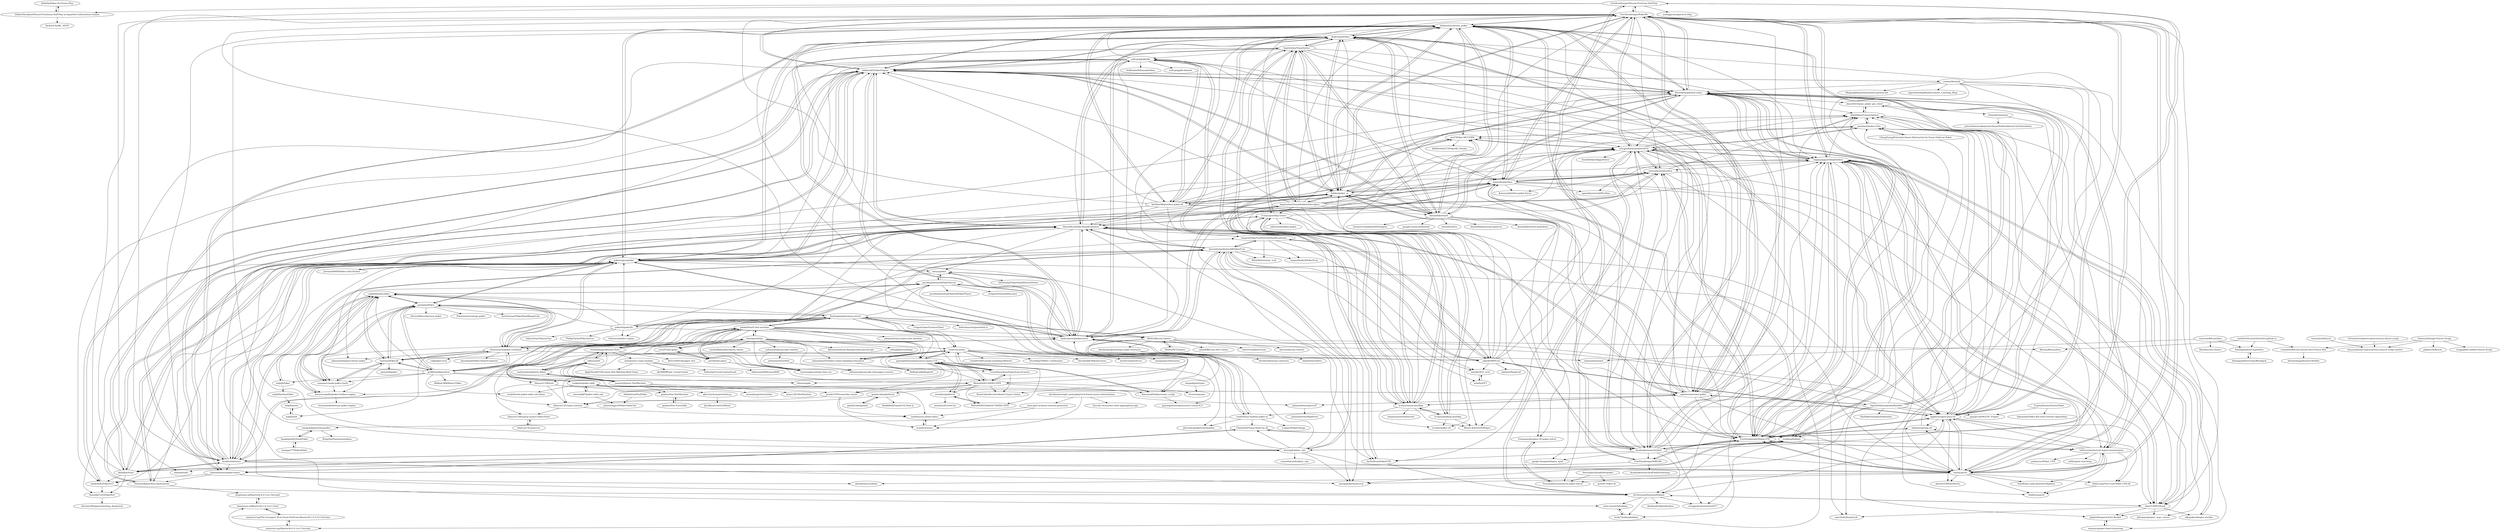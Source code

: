 digraph G {
"ShibiHe/Poker-Fictitious-Play" -> "DoktorDaveJoos/Neural-Ficititious-Self-Play-in-Imperfect-Information-Games"
"DoktorDaveJoos/Neural-Ficititious-Self-Play-in-Imperfect-Information-Games" -> "ShibiHe/Poker-Fictitious-Play"
"DoktorDaveJoos/Neural-Ficititious-Self-Play-in-Imperfect-Information-Games" -> "Richard-An/RL_NFSP"
"dickreuter/neuron_poker" -> "dickreuter/Poker"
"dickreuter/neuron_poker" -> "EricSteinberger/PokerRL"
"dickreuter/neuron_poker" -> "ishikota/PyPokerEngine"
"dickreuter/neuron_poker" -> "fedden/poker_ai"
"dickreuter/neuron_poker" -> "whatsdis/pluribus"
"dickreuter/neuron_poker" -> "happypepper/DeepHoldem"
"dickreuter/neuron_poker" -> "lifrordi/DeepStack-Leduc"
"dickreuter/neuron_poker" -> "datamllab/rlcard"
"dickreuter/neuron_poker" -> "apehex/awesome-poker"
"dickreuter/neuron_poker" -> "keithlee96/pluribus-poker-AI"
"dickreuter/neuron_poker" -> "pokerregion/poker"
"dickreuter/neuron_poker" -> "ozzi7/Poker-MCCFRM"
"dickreuter/neuron_poker" -> "wenkesj/holdem"
"dickreuter/neuron_poker" -> "EricSteinberger/Deep-CFR"
"dickreuter/neuron_poker" -> "facebookresearch/rebel"
"n1md7/slot-game" -> "asiryk/slot-game"
"worldveil/deuces" -> "andrewprock/pokerstove"
"worldveil/deuces" -> "pokerregion/poker"
"worldveil/deuces" -> "ishikota/PyPokerEngine"
"worldveil/deuces" -> "kennethshackleton/SKPokerEval"
"worldveil/deuces" -> "ihendley/treys"
"worldveil/deuces" -> "HenryRLee/PokerHandEvaluator"
"worldveil/deuces" -> "aliang/pokerhand-eval"
"worldveil/deuces" -> "dickreuter/Poker"
"worldveil/deuces" -> "EricSteinberger/PokerRL"
"worldveil/deuces" -> "chasembowers/poker-learn"
"worldveil/deuces" -> "fedden/poker_ai"
"worldveil/deuces" -> "dickreuter/neuron_poker"
"worldveil/deuces" -> "ktseng/holdem_calc"
"worldveil/deuces" -> "tansey/pycfr"
"worldveil/deuces" -> "lifrordi/DeepStack-Leduc"
"s6ruby/programming-crypto-contracts" -> "s6ruby/ethereum-contracts"
"s6ruby/programming-crypto-contracts" -> "rkalis/ethroulette"
"cookpete/poker-odds" -> "siavashg87/poker-odds-calc"
"cookpete/poker-odds" -> "rundef/node-poker-odds-calculator"
"cookpete/poker-odds" -> "apehex/awesome-poker"
"cookpete/poker-odds" -> "julianandrews/pyeval7"
"siavashg87/poker-odds-calc" -> "cookpete/poker-odds"
"siavashg87/poker-odds-calc" -> "johnsoong216/PokerOddsCalc"
"doas3140/PyStack" -> "happypepper/DeepHoldem"
"doas3140/PyStack" -> "AI-Decision/DecisionHoldem"
"doas3140/PyStack" -> "aikupoker/deeper-stacker"
"doas3140/PyStack" -> "Jingho/Deepstack-for-Bucket"
"doas3140/PyStack" -> "cgnicholls/deepstack"
"doas3140/PyStack" -> "ericgjackson/slumbot2019"
"doas3140/PyStack" -> "jblespiau/project_acpc_server"
"EricSteinberger/PokerRL" -> "EricSteinberger/Deep-CFR"
"EricSteinberger/PokerRL" -> "EricSteinberger/Neural-Fictitous-Self-Play"
"EricSteinberger/PokerRL" -> "dickreuter/neuron_poker"
"EricSteinberger/PokerRL" -> "happypepper/DeepHoldem"
"EricSteinberger/PokerRL" -> "tansey/pycfr"
"EricSteinberger/PokerRL" -> "ericgjackson/slumbot2019"
"EricSteinberger/PokerRL" -> "rggibson/open-pure-cfr"
"EricSteinberger/PokerRL" -> "int8/counterfactual-regret-minimization"
"EricSteinberger/PokerRL" -> "whatsdis/pluribus"
"EricSteinberger/PokerRL" -> "zanussbaum/pluribus"
"EricSteinberger/PokerRL" -> "lifrordi/DeepStack-Leduc"
"EricSteinberger/PokerRL" -> "ishikota/PyPokerEngine"
"EricSteinberger/PokerRL" -> "fedden/poker_ai"
"EricSteinberger/PokerRL" -> "doas3140/PyStack"
"EricSteinberger/PokerRL" -> "facebookresearch/rebel"
"ericgjackson/slumbot2019" -> "zanussbaum/pluribus"
"ericgjackson/slumbot2019" -> "pandaant/poker-cfrm"
"ericgjackson/slumbot2019" -> "AI-Decision/DecisionHoldem"
"ericgjackson/slumbot2019" -> "rggibson/open-pure-cfr"
"ericgjackson/slumbot2019" -> "kdub0/hand-isomorphism"
"ericgjackson/slumbot2019" -> "doas3140/PyStack"
"ericgjackson/slumbot2019" -> "ozzi7/Poker-MCCFRM"
"ericgjackson/slumbot2019" -> "EricSteinberger/Deep-CFR"
"ericgjackson/slumbot2019" -> "ZenithPoker/ZippySolver"
"ericgjackson/slumbot2019" -> "happypepper/DeepHoldem"
"ericgjackson/slumbot2019" -> "EricSteinberger/PokerRL"
"ericgjackson/slumbot2019" -> "Fossana/cplusplus-cfr-poker-solver"
"ericgjackson/slumbot2019" -> "ericgjackson/slumbot2017"
"ericgjackson/slumbot2019" -> "Fossana/discounted-cfr-poker-solver"
"ericgjackson/slumbot2019" -> "wolo-research/bulldog"
"EvgenyKashin/TensorPoker" -> "lukemelas/Poker-Bot-with-Genetic-Algorithms"
"EvgenyKashin/TensorPoker" -> "garyjh126/MLFYP_Project"
"johakr/html5-slot-machine" -> "Danziger/slotjs"
"johakr/html5-slot-machine" -> "asiryk/slot-game"
"johakr/html5-slot-machine" -> "clintbellanger/Karma-Slots"
"johakr/html5-slot-machine" -> "josex2r/jQuery-SlotMachine"
"johakr/html5-slot-machine" -> "atlanteh/react-native-slot-machine" ["e"=1]
"johakr/html5-slot-machine" -> "n1md7/slot-game"
"johakr/html5-slot-machine" -> "gamingdotme/opensource-casino-v10"
"johakr/html5-slot-machine" -> "floatinghotpot/casino-server"
"johakr/html5-slot-machine" -> "evdevru/casino"
"johakr/html5-slot-machine" -> "Bitlits/Bitcoin-Games"
"johakr/html5-slot-machine" -> "guahsu/Vue-SlotMachine"
"johakr/html5-slot-machine" -> "LucasHazardous/OpenSourceCasino"
"johakr/html5-slot-machine" -> "wbrandon25/Online-Crash-Gambling-Simulator"
"johakr/html5-slot-machine" -> "MortalSoft/CASINO-SITE"
"johakr/html5-slot-machine" -> "marianapatcosta/js-slots-cra"
"mdp/JsPoker" -> "mdp/MachinePoker"
"mdp/JsPoker" -> "mjhbell/node-poker"
"geobalas/Poker" -> "vampserv/node-poker-stack"
"geobalas/Poker" -> "floatinghotpot/casino-server"
"geobalas/Poker" -> "Tairraos/Poker.JS"
"geobalas/Poker" -> "mjhbell/node-poker"
"geobalas/Poker" -> "brunoscopelliti/poker-holdem-engine"
"geobalas/Poker" -> "pokerregion/poker"
"geobalas/Poker" -> "chenosaurus/poker-evaluator"
"geobalas/Poker" -> "Pobermeier/vintage-poker"
"geobalas/Poker" -> "forestturner/PokerHandRangeCalc"
"geobalas/Poker" -> "goldfire/pokersolver"
"geobalas/Poker" -> "therewillbecode/react-poker"
"happypepper/DeepHoldem" -> "aikupoker/deeper-stacker"
"happypepper/DeepHoldem" -> "doas3140/PyStack"
"happypepper/DeepHoldem" -> "lifrordi/DeepStack-Leduc"
"happypepper/DeepHoldem" -> "lucky72s/dyypholdem"
"happypepper/DeepHoldem" -> "EricSteinberger/Deep-CFR"
"happypepper/DeepHoldem" -> "tansey/pycfr"
"happypepper/DeepHoldem" -> "EricSteinberger/PokerRL"
"happypepper/DeepHoldem" -> "wenkesj/holdem"
"happypepper/DeepHoldem" -> "ericgjackson/slumbot2019"
"happypepper/DeepHoldem" -> "rggibson/open-pure-cfr"
"happypepper/DeepHoldem" -> "AI-Decision/DecisionHoldem"
"happypepper/DeepHoldem" -> "cgnicholls/deepstack"
"happypepper/DeepHoldem" -> "zanussbaum/pluribus"
"happypepper/DeepHoldem" -> "int8/counterfactual-regret-minimization"
"happypepper/DeepHoldem" -> "kdub0/hand-isomorphism"
"ChengTsang/Potential-Aware-Abstraction-In-Texas-Hold-em-Poker" -> "Jingho/Deepstack-for-Bucket"
"ChengTsang/Potential-Aware-Abstraction-In-Texas-Hold-em-Poker" -> "pandaant/poker-cfrm"
"josex2r/jQuery-SlotMachine" -> "odhyan/slot"
"josex2r/jQuery-SlotMachine" -> "matthewlein/jQuery-jSlots"
"josex2r/jQuery-SlotMachine" -> "johakr/html5-slot-machine"
"josex2r/jQuery-SlotMachine" -> "clintbellanger/Karma-Slots"
"josex2r/jQuery-SlotMachine" -> "akira-kuriyama/roulette.js"
"josex2r/jQuery-SlotMachine" -> "momokang/slotmachine"
"josex2r/jQuery-SlotMachine" -> "guahsu/Vue-SlotMachine"
"josex2r/jQuery-SlotMachine" -> "Danziger/slotjs"
"josex2r/jQuery-SlotMachine" -> "iamzcc/ZCSlotMachine"
"ihendley/treys" -> "worldveil/deuces"
"ihendley/treys" -> "ishikota/PyPokerEngine"
"ihendley/treys" -> "HenryRLee/PokerHandEvaluator"
"ihendley/treys" -> "ishikota/PyPokerGUI"
"ihendley/treys" -> "KanishkT123/PokerBot"
"ihendley/treys" -> "ktseng/holdem_calc"
"ihendley/treys" -> "pokerregion/poker"
"ihendley/treys" -> "EricSteinberger/PokerRL"
"guahsu/Vue-TurnTable" -> "guahsu/Vue-SlotMachine"
"apehex/awesome-poker" -> "HenryRLee/PokerHandEvaluator"
"apehex/awesome-poker" -> "EricSteinberger/PokerRL"
"apehex/awesome-poker" -> "dickreuter/neuron_poker"
"apehex/awesome-poker" -> "happypepper/DeepHoldem"
"apehex/awesome-poker" -> "EricSteinberger/Deep-CFR"
"apehex/awesome-poker" -> "cookpete/poker-odds"
"apehex/awesome-poker" -> "OpenHoldem/openholdembot"
"apehex/awesome-poker" -> "fedden/poker_ai"
"apehex/awesome-poker" -> "dickreuter/Poker"
"apehex/awesome-poker" -> "b-inary/wasm-postflop"
"apehex/awesome-poker" -> "ozzi7/Poker-MCCFRM"
"apehex/awesome-poker" -> "julianandrews/pyeval7"
"apehex/awesome-poker" -> "ishikota/PyPokerEngine"
"apehex/awesome-poker" -> "lifrordi/DeepStack-Leduc"
"apehex/awesome-poker" -> "tansey/pycfr"
"jacobhyphenated/PokerServer" -> "jacobhyphenated/AndroidPokerPlayer"
"jacobhyphenated/PokerServer" -> "rosbo/texas-holdem-poker-ai"
"jacobhyphenated/PokerServer" -> "phstc/javapokertexasholdem"
"jacobhyphenated/PokerServer" -> "alexyz/poker"
"jacobhyphenated/PokerServer" -> "mjhbell/node-poker"
"jacobhyphenated/PokerServer" -> "bubuntux/poker-engine"
"jacobhyphenated/PokerServer" -> "ostigter/texasholdem-java"
"rggibson/open-pure-cfr" -> "tansey/pycfr"
"rggibson/open-pure-cfr" -> "EricSteinberger/Deep-CFR"
"rggibson/open-pure-cfr" -> "ericgjackson/slumbot2019"
"rggibson/open-pure-cfr" -> "pandaant/poker-cfrm"
"rggibson/open-pure-cfr" -> "kdub0/hand-isomorphism"
"rggibson/open-pure-cfr" -> "doas3140/PyStack"
"rggibson/open-pure-cfr" -> "zekyll/OMPEval"
"rggibson/open-pure-cfr" -> "lifrordi/DeepStack-Leduc"
"rggibson/open-pure-cfr" -> "happypepper/DeepHoldem"
"rggibson/open-pure-cfr" -> "EricSteinberger/PokerRL"
"rggibson/open-pure-cfr" -> "dmorrill10/acpc_poker_gui_client"
"rggibson/open-pure-cfr" -> "bakanaouji/cpp-cfr"
"rggibson/open-pure-cfr" -> "skario/CFRPlusMatrix"
"rggibson/open-pure-cfr" -> "AI-Decision/DecisionHoldem"
"rggibson/open-pure-cfr" -> "DabeLong/Two-Card-Poker-CFR-AI"
"EricSteinberger/Deep-CFR" -> "EricSteinberger/PokerRL"
"EricSteinberger/Deep-CFR" -> "tansey/pycfr"
"EricSteinberger/Deep-CFR" -> "EricSteinberger/Neural-Fictitous-Self-Play"
"EricSteinberger/Deep-CFR" -> "rggibson/open-pure-cfr"
"EricSteinberger/Deep-CFR" -> "facebookresearch/rebel"
"EricSteinberger/Deep-CFR" -> "EricSteinberger/DREAM"
"EricSteinberger/Deep-CFR" -> "happypepper/DeepHoldem"
"EricSteinberger/Deep-CFR" -> "int8/counterfactual-regret-minimization"
"EricSteinberger/Deep-CFR" -> "bakanaouji/cpp-cfr"
"EricSteinberger/Deep-CFR" -> "zanussbaum/pluribus"
"EricSteinberger/Deep-CFR" -> "ericgjackson/slumbot2019"
"EricSteinberger/Deep-CFR" -> "whatsdis/pluribus"
"EricSteinberger/Deep-CFR" -> "lifrordi/DeepStack-Leduc"
"EricSteinberger/Deep-CFR" -> "kdub0/hand-isomorphism"
"EricSteinberger/Deep-CFR" -> "pandaant/poker-cfrm"
"Danziger/slotjs" -> "johakr/html5-slot-machine"
"Danziger/slotjs" -> "asiryk/slot-game"
"Danziger/slotjs" -> "michaelkolesidis/cherry-charm"
"Danziger/slotjs" -> "wbrandon25/Online-Crash-Gambling-Simulator"
"Danziger/slotjs" -> "n1md7/slot-game"
"Danziger/slotjs" -> "LucasHazardous/OpenSourceCasino"
"Danziger/slotjs" -> "clintbellanger/Karma-Slots"
"Danziger/slotjs" -> "evdevru/casino"
"Danziger/slotjs" -> "fkitsantas/Horse-Racing-Game-JavaScript"
"Danziger/slotjs" -> "marianapatcosta/js-slots-cra"
"Danziger/slotjs" -> "mihailgaberov/bingo"
"Danziger/slotjs" -> "milsaware/javascript-roulette"
"odhyan/slot" -> "josex2r/jQuery-SlotMachine"
"odhyan/slot" -> "clintbellanger/Karma-Slots"
"odhyan/slot" -> "matthewlein/jQuery-jSlots"
"Fossana/discounted-cfr-poker-solver" -> "Fossana/cplusplus-cfr-poker-solver"
"wenkesj/holdem" -> "chasembowers/poker-learn"
"wenkesj/holdem" -> "happypepper/DeepHoldem"
"wenkesj/holdem" -> "alexbeloi/nn-holdem"
"wenkesj/holdem" -> "Charleo85/Texas-Hold-em-AI"
"wenkesj/holdem" -> "int8/counterfactual-regret-minimization"
"wenkesj/holdem" -> "ktseng/holdem_calc"
"wenkesj/holdem" -> "tansey/pycfr"
"wenkesj/holdem" -> "ericgjackson/slumbot2017"
"wenkesj/holdem" -> "dickreuter/neuron_poker"
"aikupoker/deeper-stacker" -> "happypepper/DeepHoldem"
"RomaniukVadim/casino_script" -> "gamingdotme/opensource-casino-v10"
"RomaniukVadim/casino_script" -> "gamingdotme/opensource-casino-8.5"
"guahsu/Vue-SlotMachine" -> "guahsu/Vue-TurnTable"
"int8/counterfactual-regret-minimization" -> "tansey/pycfr"
"int8/counterfactual-regret-minimization" -> "rhalbersma/cfr"
"int8/counterfactual-regret-minimization" -> "EricSteinberger/Deep-CFR"
"int8/counterfactual-regret-minimization" -> "godmoves/Poker_CFR"
"int8/counterfactual-regret-minimization" -> "int8/regret-matching"
"int8/counterfactual-regret-minimization" -> "EricSteinberger/PokerRL"
"int8/counterfactual-regret-minimization" -> "happypepper/DeepHoldem"
"int8/counterfactual-regret-minimization" -> "Sandholm-Lab/LibratusEndgames"
"int8/counterfactual-regret-minimization" -> "rggibson/open-pure-cfr"
"int8/counterfactual-regret-minimization" -> "DabeLong/Two-Card-Poker-CFR-AI"
"int8/counterfactual-regret-minimization" -> "bakanaouji/cpp-cfr"
"EricSteinberger/Neural-Fictitous-Self-Play" -> "EricSteinberger/DREAM"
"EricSteinberger/Neural-Fictitous-Self-Play" -> "EricSteinberger/Deep-CFR"
"EricSteinberger/Neural-Fictitous-Self-Play" -> "indylab/nxdo" ["e"=1]
"EricSteinberger/Neural-Fictitous-Self-Play" -> "EricSteinberger/PokerRL"
"EricSteinberger/Neural-Fictitous-Self-Play" -> "younggyoseo/pytorch-nfsp"
"EricSteinberger/Neural-Fictitous-Self-Play" -> "DoktorDaveJoos/Neural-Ficititious-Self-Play-in-Imperfect-Information-Games"
"VitamintK/pluribus-hand-parser" -> "whatsdis/pluribus"
"VitamintK/pluribus-hand-parser" -> "zanussbaum/pluribus"
"VitamintK/pluribus-hand-parser" -> "deeptexas-ai/MasterAI-2.0-1vs1-NoLimit"
"tuaris/multifaucet" -> "linuxmahara/Cryptocurrency-faucet-script-master"
"huangzy77/PokerRobot" -> "fangdejia/HwTexasPoker"
"DabeLong/Two-Card-Poker-CFR-AI" -> "rhalbersma/cfr"
"christophschmalhofer/poker" -> "gorel/C-Poker-AI"
"christophschmalhofer/poker" -> "Fossana/discounted-cfr-poker-solver"
"ashelly/ACE_eval" -> "ashelly/PET"
"Jingho/Deepstack-for-Bucket" -> "sammiya/poker-hand-clustering"
"bupticybee/TexasSolver" -> "bupticybee/TexasHoldemSolverJava"
"bupticybee/TexasSolver" -> "b-inary/wasm-postflop"
"bupticybee/TexasSolver" -> "fedden/poker_ai"
"bupticybee/TexasSolver" -> "b-inary/desktop-postflop"
"bupticybee/TexasSolver" -> "dickreuter/Poker"
"bupticybee/TexasSolver" -> "b-inary/postflop-solver"
"bupticybee/TexasSolver" -> "HenryRLee/PokerHandEvaluator"
"bupticybee/TexasSolver" -> "dickreuter/neuron_poker"
"bupticybee/TexasSolver" -> "andrewprock/pokerstove"
"bupticybee/TexasSolver" -> "datamllab/rlcard"
"bupticybee/TexasSolver" -> "apehex/awesome-poker"
"bupticybee/TexasSolver" -> "lifrordi/DeepStack-Leduc"
"bupticybee/TexasSolver" -> "facebookresearch/rebel"
"bupticybee/TexasSolver" -> "uoftcprg/pokerkit"
"bupticybee/TexasSolver" -> "ishikota/PyPokerEngine"
"datamllab/rlcard" -> "kwai/DouZero" ["e"=1]
"datamllab/rlcard" -> "datamllab/awesome-game-ai" ["e"=1]
"datamllab/rlcard" -> "fedden/poker_ai"
"datamllab/rlcard" -> "datamllab/rlcard-showdown" ["e"=1]
"datamllab/rlcard" -> "google-deepmind/open_spiel" ["e"=1]
"datamllab/rlcard" -> "dickreuter/Poker"
"datamllab/rlcard" -> "dickreuter/neuron_poker"
"datamllab/rlcard" -> "EricSteinberger/PokerRL"
"datamllab/rlcard" -> "ishikota/PyPokerEngine"
"datamllab/rlcard" -> "lifrordi/DeepStack-Leduc"
"datamllab/rlcard" -> "Farama-Foundation/PettingZoo" ["e"=1]
"datamllab/rlcard" -> "facebookresearch/rebel"
"datamllab/rlcard" -> "EricSteinberger/Deep-CFR"
"datamllab/rlcard" -> "bupticybee/TexasSolver"
"datamllab/rlcard" -> "google-research/football" ["e"=1]
"floatinghotpot/casino-server" -> "geobalas/Poker"
"floatinghotpot/casino-server" -> "vampserv/node-poker-stack"
"floatinghotpot/casino-server" -> "mjhbell/node-poker"
"floatinghotpot/casino-server" -> "CragonGame/CasinosClient" ["e"=1]
"floatinghotpot/casino-server" -> "Bitlits/Bitcoin-Games"
"floatinghotpot/casino-server" -> "Tairraos/Poker.JS"
"floatinghotpot/casino-server" -> "jacobhyphenated/PokerServer"
"floatinghotpot/casino-server" -> "johakr/html5-slot-machine"
"floatinghotpot/casino-server" -> "pokerth/pokerth"
"floatinghotpot/casino-server" -> "MortalSoft/CASINO-SITE"
"floatinghotpot/casino-server" -> "brunoscopelliti/poker-holdem-engine"
"floatinghotpot/casino-server" -> "evdevru/casino"
"floatinghotpot/casino-server" -> "gamingdotme/opensource-casino-v10"
"floatinghotpot/casino-server" -> "fmbenhassine/gamehub.io" ["e"=1]
"floatinghotpot/casino-server" -> "goldfire/pokersolver"
"facebookresearch/rebel" -> "EricSteinberger/Deep-CFR"
"facebookresearch/rebel" -> "EricSteinberger/PokerRL"
"facebookresearch/rebel" -> "ericgjackson/slumbot2019"
"facebookresearch/rebel" -> "lifrordi/DeepStack-Leduc"
"facebookresearch/rebel" -> "happypepper/DeepHoldem"
"facebookresearch/rebel" -> "EricSteinberger/DREAM"
"facebookresearch/rebel" -> "zanussbaum/pluribus"
"facebookresearch/rebel" -> "IanSullivan/PokerCFR"
"facebookresearch/rebel" -> "kdub0/hand-isomorphism"
"facebookresearch/rebel" -> "dickreuter/neuron_poker"
"facebookresearch/rebel" -> "google-deepmind/open_spiel" ["e"=1]
"facebookresearch/rebel" -> "tansey/pycfr"
"facebookresearch/rebel" -> "AI-Decision/DecisionHoldem"
"facebookresearch/rebel" -> "rggibson/open-pure-cfr"
"facebookresearch/rebel" -> "fedden/poker_ai"
"fedden/poker_ai" -> "dickreuter/Poker"
"fedden/poker_ai" -> "whatsdis/pluribus"
"fedden/poker_ai" -> "dickreuter/neuron_poker"
"fedden/poker_ai" -> "ishikota/PyPokerEngine"
"fedden/poker_ai" -> "keithlee96/pluribus-poker-AI"
"fedden/poker_ai" -> "datamllab/rlcard"
"fedden/poker_ai" -> "bupticybee/TexasSolver"
"fedden/poker_ai" -> "EricSteinberger/PokerRL"
"fedden/poker_ai" -> "lifrordi/DeepStack-Leduc"
"fedden/poker_ai" -> "EricSteinberger/Deep-CFR"
"fedden/poker_ai" -> "andrewprock/pokerstove"
"fedden/poker_ai" -> "happypepper/DeepHoldem"
"fedden/poker_ai" -> "apehex/awesome-poker"
"fedden/poker_ai" -> "zanussbaum/pluribus"
"fedden/poker_ai" -> "bupticybee/TexasHoldemSolverJava"
"notecoin/BitcoinDice" -> "Ruzihm/coin-chance"
"notecoin/BitcoinDice" -> "felinegambler/CryptoDice"
"notecoin/BitcoinDice" -> "hajoxx/moneypot"
"kennethshackleton/SKPokerEval" -> "tangentforks/TwoPlusTwoHandEvaluator"
"kennethshackleton/SKPokerEval" -> "zekyll/OMPEval"
"kennethshackleton/SKPokerEval" -> "ashelly/PET"
"kennethshackleton/SKPokerEval" -> "ashelly/ACE_eval"
"kennethshackleton/SKPokerEval" -> "worldveil/deuces"
"kennethshackleton/SKPokerEval" -> "andrewprock/pokerstove"
"kennethshackleton/SKPokerEval" -> "aliang/pokerhand-eval"
"kennethshackleton/SKPokerEval" -> "HenryRLee/PokerHandEvaluator"
"kennethshackleton/SKPokerEval" -> "ktseng/holdem_calc"
"kennethshackleton/SKPokerEval" -> "rggibson/open-pure-cfr"
"kennethshackleton/SKPokerEval" -> "tangentforks/XPokerEval"
"kennethshackleton/SKPokerEval" -> "chenosaurus/poker-evaluator"
"kennethshackleton/SKPokerEval" -> "pokerregion/poker"
"kennethshackleton/SKPokerEval" -> "kdub0/hand-isomorphism"
"kennethshackleton/SKPokerEval" -> "WhatMatters/ray_eval"
"zanussbaum/pluribus" -> "whatsdis/pluribus"
"zanussbaum/pluribus" -> "Karsens/pluribus-poker-bot-js"
"zanussbaum/pluribus" -> "ericgjackson/slumbot2019"
"zanussbaum/pluribus" -> "agnarbjoernstad/Pluribus"
"zanussbaum/pluribus" -> "kdub0/hand-isomorphism"
"zanussbaum/pluribus" -> "VitamintK/pluribus-hand-parser"
"zanussbaum/pluribus" -> "masterai-top/MasterAI-2.0-1vs1-NoLimit"
"zanussbaum/pluribus" -> "EricSteinberger/Deep-CFR"
"zanussbaum/pluribus" -> "doas3140/PyStack"
"bupticybee/TexasHoldemSolverJava" -> "bupticybee/TexasSolver"
"bupticybee/TexasHoldemSolverJava" -> "fedden/poker_ai"
"bupticybee/TexasHoldemSolverJava" -> "b-inary/postflop-solver"
"bupticybee/TexasHoldemSolverJava" -> "b-inary/wasm-postflop"
"bupticybee/TexasHoldemSolverJava" -> "dickreuter/neuron_poker"
"bupticybee/TexasHoldemSolverJava" -> "dickreuter/Poker"
"bupticybee/TexasHoldemSolverJava" -> "Mister-Kitty/GTOHelper"
"bupticybee/TexasHoldemSolverJava" -> "lifrordi/DeepStack-Leduc"
"bupticybee/TexasHoldemSolverJava" -> "ishikota/PyPokerEngine"
"bupticybee/TexasHoldemSolverJava" -> "HenryRLee/PokerHandEvaluator"
"bupticybee/TexasHoldemSolverJava" -> "EricSteinberger/PokerRL"
"bupticybee/TexasHoldemSolverJava" -> "happypepper/DeepHoldem"
"bupticybee/TexasHoldemSolverJava" -> "ericgjackson/slumbot2019"
"bupticybee/TexasHoldemSolverJava" -> "ozzi7/Poker-MCCFRM"
"bupticybee/TexasHoldemSolverJava" -> "datamllab/rlcard"
"ozzi7/Poker-MCCFRM" -> "pandaant/poker-cfrm"
"ozzi7/Poker-MCCFRM" -> "IanSullivan/PokerCFR"
"ozzi7/Poker-MCCFRM" -> "ericgjackson/slumbot2019"
"ozzi7/Poker-MCCFRM" -> "diditforlulz273/PokerRL-Omaha"
"pokerregion/poker" -> "ishikota/PyPokerEngine"
"pokerregion/poker" -> "worldveil/deuces"
"pokerregion/poker" -> "andrewprock/pokerstove"
"pokerregion/poker" -> "dickreuter/Poker"
"pokerregion/poker" -> "dickreuter/neuron_poker"
"pokerregion/poker" -> "tansey/pycfr"
"pokerregion/poker" -> "HenryRLee/PokerHandEvaluator"
"pokerregion/poker" -> "kennethshackleton/SKPokerEval"
"pokerregion/poker" -> "alexyz/poker"
"pokerregion/poker" -> "chasembowers/poker-learn"
"pokerregion/poker" -> "chenosaurus/poker-evaluator"
"pokerregion/poker" -> "Jeremiah9000/Poker-with-Python"
"pokerregion/poker" -> "geobalas/Poker"
"pokerregion/poker" -> "aliang/pokerhand-eval"
"pokerregion/poker" -> "ishikota/PyPokerGUI"
"Jeremiah9000/Poker-with-Python" -> "pokerregion/poker"
"felinegambler/CryptoBlackJack" -> "felinegambler/CryptoDice"
"EricSteinberger/DREAM" -> "EricSteinberger/Neural-Fictitous-Self-Play"
"EricSteinberger/DREAM" -> "EricSteinberger/Deep-CFR"
"EricSteinberger/DREAM" -> "indylab/nxdo" ["e"=1]
"EricSteinberger/DREAM" -> "facebookresearch/off-belief-learning" ["e"=1]
"asiryk/slot-game" -> "marianapatcosta/js-slots-cra"
"asiryk/slot-game" -> "n1md7/slot-game"
"felinegambler/CryptoDice" -> "felinegambler/CryptoBlackJack"
"keithlee96/pluribus-poker-AI" -> "whatsdis/pluribus"
"keithlee96/pluribus-poker-AI" -> "fedden/poker_ai"
"keithlee96/pluribus-poker-AI" -> "dickreuter/neuron_poker"
"keithlee96/pluribus-poker-AI" -> "VitamintK/pluribus-hand-parser"
"keithlee96/pluribus-poker-AI" -> "lifrordi/DeepStack-Leduc"
"keithlee96/pluribus-poker-AI" -> "dickreuter/Poker"
"keithlee96/pluribus-poker-AI" -> "EricSteinberger/Deep-CFR"
"keithlee96/pluribus-poker-AI" -> "happypepper/DeepHoldem"
"keithlee96/pluribus-poker-AI" -> "IanSullivan/PokerCFR"
"keithlee96/pluribus-poker-AI" -> "uoftcprg/pokerkit"
"keithlee96/pluribus-poker-AI" -> "ishikota/PyPokerEngine"
"keithlee96/pluribus-poker-AI" -> "EricSteinberger/PokerRL"
"keithlee96/pluribus-poker-AI" -> "apehex/awesome-poker"
"keithlee96/pluribus-poker-AI" -> "HenryRLee/PokerHandEvaluator"
"keithlee96/pluribus-poker-AI" -> "ozzi7/Poker-MCCFRM"
"whatsdis/pluribus" -> "zanussbaum/pluribus"
"whatsdis/pluribus" -> "keithlee96/pluribus-poker-AI"
"whatsdis/pluribus" -> "VitamintK/pluribus-hand-parser"
"whatsdis/pluribus" -> "fedden/poker_ai"
"whatsdis/pluribus" -> "Karsens/pluribus-poker-bot-js"
"whatsdis/pluribus" -> "EricSteinberger/Deep-CFR"
"whatsdis/pluribus" -> "EricSteinberger/PokerRL"
"whatsdis/pluribus" -> "agnarbjoernstad/Pluribus"
"whatsdis/pluribus" -> "dickreuter/neuron_poker"
"whatsdis/pluribus" -> "happypepper/DeepHoldem"
"whatsdis/pluribus" -> "ericgjackson/slumbot2019"
"whatsdis/pluribus" -> "int8/counterfactual-regret-minimization"
"whatsdis/pluribus" -> "doas3140/PyStack"
"whatsdis/pluribus" -> "KanishkT123/PokerBot"
"whatsdis/pluribus" -> "IanSullivan/PokerCFR"
"tangentforks/TwoPlusTwoHandEvaluator" -> "tangentforks/XPokerEval"
"tangentforks/TwoPlusTwoHandEvaluator" -> "WhatMatters/ray_eval"
"tangentforks/TwoPlusTwoHandEvaluator" -> "kennethshackleton/SKPokerEval"
"tangentforks/TwoPlusTwoHandEvaluator" -> "zekyll/OMPEval"
"tangentforks/TwoPlusTwoHandEvaluator" -> "ashelly/ACE_eval"
"matthewlein/jQuery-jSlots" -> "clintbellanger/Karma-Slots"
"matthewlein/jQuery-jSlots" -> "josex2r/jQuery-SlotMachine"
"matthewlein/jQuery-jSlots" -> "odhyan/slot"
"ChristianGrieger/cryptocurrency-faucet-script" -> "linuxmahara/Cryptocurrency-faucet-script-master"
"bakanaouji/cpp-cfr" -> "pandaant/poker-cfrm"
"bakanaouji/cpp-cfr" -> "EricSteinberger/Deep-CFR"
"Fossana/cplusplus-cfr-poker-solver" -> "Fossana/discounted-cfr-poker-solver"
"julianandrews/pyeval7" -> "julianandrews/flopferret"
"sammiya/poker-hand-clustering" -> "Jingho/Deepstack-for-Bucket"
"uoftcprg/pokerkit" -> "HenryRLee/PokerHandEvaluator"
"uoftcprg/pokerkit" -> "ericgjackson/slumbot2019"
"uoftcprg/pokerkit" -> "AI-Decision/DecisionHoldem"
"uoftcprg/pokerkit" -> "pokerregion/poker"
"uoftcprg/pokerkit" -> "whatsdis/pluribus"
"uoftcprg/pokerkit" -> "ishikota/PyPokerEngine"
"uoftcprg/pokerkit" -> "b-inary/wasm-postflop"
"uoftcprg/pokerkit" -> "dickreuter/neuron_poker"
"uoftcprg/pokerkit" -> "ishikota/PyPokerGUI"
"uoftcprg/pokerkit" -> "apehex/awesome-poker"
"uoftcprg/pokerkit" -> "IanSullivan/PokerCFR"
"uoftcprg/pokerkit" -> "ihendley/treys"
"uoftcprg/pokerkit" -> "SirRender00/texasholdem"
"uoftcprg/pokerkit" -> "uoftcprg/phh-dataset"
"uoftcprg/pokerkit" -> "keithlee96/pluribus-poker-AI"
"vampserv/node-poker-stack" -> "mjhbell/node-poker"
"vampserv/node-poker-stack" -> "geobalas/Poker"
"vampserv/node-poker-stack" -> "brunoscopelliti/poker-holdem-engine"
"vampserv/node-poker-stack" -> "Tairraos/Poker.JS"
"alexyz/poker" -> "adamsmith/game-theory-poker"
"alexyz/poker" -> "rosbo/texas-holdem-poker-ai"
"alexyz/poker" -> "HHSmithy/PokerHandHistoryParser"
"alexyz/poker" -> "jacobhyphenated/PokerServer"
"evdevru/casino" -> "wbrandon25/Online-Crash-Gambling-Simulator"
"evdevru/casino" -> "StormKip/TRXED_CrashGame"
"evdevru/casino" -> "blancos13/Win2x"
"evdevru/casino" -> "LucasHazardous/OpenSourceCasino"
"evdevru/casino" -> "hajoxx/moneypot"
"evdevru/casino" -> "RollingUpBalling/roll"
"evdevru/casino" -> "gamingdotme/opensource-casino-v10"
"evdevru/casino" -> "NovaDrake76/KaniCasino"
"evdevru/casino" -> "win5xvue/win5xvue"
"evdevru/casino" -> "oanapopescu93/casino"
"evdevru/casino" -> "RomaniukVadim/casino_script"
"evdevru/casino" -> "MortalSoft/CASINO-SITE"
"evdevru/casino" -> "hotali0106/Canada-Gambling-Website"
"evdevru/casino" -> "blancos13/Crypto-casinow"
"IanSullivan/PokerCFR" -> "ozzi7/Poker-MCCFRM"
"IanSullivan/PokerCFR" -> "AI-Decision/DecisionHoldem"
"untitled-dice/untitled-dice.github.io" -> "coinables/Bitcoin-Faucet-Dice-Faucet-Box"
"untitled-dice/untitled-dice.github.io" -> "felinegambler/CryptoDice"
"untitled-dice/untitled-dice.github.io" -> "Bitsino/BitsinoDice"
"wangtaoking1/texaspoker" -> "fangdejia/HwTexasPoker"
"wangtaoking1/texaspoker" -> "KingDomPan/texasholdem"
"OpenHoldem/openholdembot" -> "apehex/awesome-poker"
"OpenHoldem/openholdembot" -> "happypepper/DeepHoldem"
"OpenHoldem/openholdembot" -> "lifrordi/DeepStack-Leduc"
"OpenHoldem/openholdembot" -> "aliang/pokerhand-eval"
"OpenHoldem/openholdembot" -> "TheHighFish/openholdembot"
"OpenHoldem/openholdembot" -> "rggibson/open-pure-cfr"
"OpenHoldem/openholdembot" -> "kdub0/hand-isomorphism"
"OpenHoldem/openholdembot" -> "rosbo/texas-holdem-poker-ai"
"OpenHoldem/openholdembot" -> "garyjh126/MLFYP_Project"
"OpenHoldem/openholdembot" -> "andrewprock/pokerstove"
"OpenHoldem/openholdembot" -> "dickreuter/Poker"
"OpenHoldem/openholdembot" -> "wenkesj/holdem"
"chenosaurus/poker-evaluator" -> "goldfire/pokersolver"
"chenosaurus/poker-evaluator" -> "mjhbell/node-poker"
"chenosaurus/poker-evaluator" -> "Tairraos/Poker.JS"
"chenosaurus/poker-evaluator" -> "tangentforks/TwoPlusTwoHandEvaluator"
"chenosaurus/poker-evaluator" -> "v2k/poker-eval"
"chenosaurus/poker-evaluator" -> "kennethshackleton/SKPokerEval"
"chenosaurus/poker-evaluator" -> "mdp/hoyle"
"chenosaurus/poker-evaluator" -> "pokerregion/poker"
"chenosaurus/poker-evaluator" -> "danielpaz6/Poker-Hand-Evaluator"
"chenosaurus/poker-evaluator" -> "adamsmith/game-theory-poker"
"chenosaurus/poker-evaluator" -> "geobalas/Poker"
"chenosaurus/poker-evaluator" -> "zekyll/OMPEval"
"clintbellanger/Karma-Slots" -> "BeFiveINFO/jackpot_five"
"clintbellanger/Karma-Slots" -> "odhyan/slot"
"clintbellanger/Karma-Slots" -> "matthewlein/jQuery-jSlots"
"clintbellanger/Karma-Slots" -> "johakr/html5-slot-machine"
"clintbellanger/Karma-Slots" -> "alchimya/cc-crazy-monkey"
"mjhbell/node-poker" -> "vampserv/node-poker-stack"
"mjhbell/node-poker" -> "brunoscopelliti/poker-holdem-engine"
"mjhbell/node-poker" -> "chenosaurus/poker-evaluator"
"mjhbell/node-poker" -> "mdp/JsPoker"
"mjhbell/node-poker" -> "geobalas/Poker"
"mjhbell/node-poker" -> "Tairraos/Poker.JS"
"mjhbell/node-poker" -> "jacobhyphenated/PokerServer"
"ashelly/PET" -> "ashelly/ACE_eval"
"pokerth/pokerth" -> "floatinghotpot/casino-server"
"pokerth/pokerth" -> "jacobhyphenated/PokerServer"
"pokerth/pokerth" -> "mjhbell/node-poker"
"pokerth/pokerth" -> "andrewprock/pokerstove"
"pokerth/pokerth" -> "PhillipTaylor/PokerServer"
"pokerth/pokerth" -> "bubuntux/poker-engine"
"pokerth/pokerth" -> "ValyriaTear/ValyriaTear" ["e"=1]
"pokerth/pokerth" -> "pokerregion/poker"
"pokerth/pokerth" -> "geobalas/Poker"
"pokerth/pokerth" -> "ishikota/PyPokerEngine"
"b-inary/wasm-postflop" -> "b-inary/postflop-solver"
"b-inary/wasm-postflop" -> "b-inary/desktop-postflop"
"b-inary/wasm-postflop" -> "bupticybee/TexasSolver"
"b-inary/wasm-postflop" -> "HenryRLee/PokerHandEvaluator"
"b-inary/wasm-postflop" -> "apehex/awesome-poker"
"b-inary/wasm-postflop" -> "luanjunyi/solvethestreet"
"b-inary/wasm-postflop" -> "uoftcprg/pokerkit"
"b-inary/wasm-postflop" -> "Mister-Kitty/GTOHelper"
"b-inary/wasm-postflop" -> "bupticybee/TexasHoldemSolverJava"
"b-inary/wasm-postflop" -> "b-inary/poker-cfr"
"b-inary/wasm-postflop" -> "dickreuter/neuron_poker"
"b-inary/wasm-postflop" -> "ericgjackson/slumbot2019"
"piordev555/runeruby-casino" -> "ryandro/casino"
"piordev555/runeruby-casino" -> "mafiono/cas-online-demo"
"piordev555/runeruby-casino" -> "blancos13/Crypto-casinow"
"masterai-top/MasterAI-2.0-1vs1-NoLimit" -> "masterai-top/The-strongest-AI-in-Texas-Hold-em-MasterAI-1.0-1vs1-Extreme"
"masterai-top/MasterAI-2.0-1vs1-NoLimit" -> "deeptexas-ai/MasterAI-1.0-1vs1-Limit"
"elleklinton/PiedPoker" -> "johnsoong216/PokerOddsCalc"
"b-inary/postflop-solver" -> "b-inary/wasm-postflop"
"b-inary/postflop-solver" -> "b-inary/desktop-postflop"
"b-inary/postflop-solver" -> "HenryRLee/PokerHandEvaluator"
"b-inary/postflop-solver" -> "b-inary/poker-cfr"
"b-inary/postflop-solver" -> "bupticybee/TexasSolver"
"b-inary/postflop-solver" -> "elliottneilclark/rs-poker"
"b-inary/postflop-solver" -> "Mister-Kitty/GTOHelper"
"b-inary/postflop-solver" -> "ericgjackson/slumbot2019"
"b-inary/postflop-solver" -> "zekyll/OMPEval"
"brunoscopelliti/poker-holdem-engine" -> "mjhbell/node-poker"
"brunoscopelliti/poker-holdem-engine" -> "strawmanbobi/texas-poker-engine"
"AI-Decision/DecisionHoldem" -> "doas3140/PyStack"
"AI-Decision/DecisionHoldem" -> "ericgjackson/slumbot2019"
"AI-Decision/DecisionHoldem" -> "wolo-research/bulldog"
"AI-Decision/DecisionHoldem" -> "AlexKashi/AlphaHoldem" ["e"=1]
"AI-Decision/DecisionHoldem" -> "lucky72s/dyypholdem"
"AI-Decision/DecisionHoldem" -> "ericgjackson/slumbot2017"
"milsaware/javascript-roulette" -> "ozboware/javascript-rock-paper-scissors"
"milsaware/javascript-roulette" -> "milsaware/wordled"
"chasembowers/poker-learn" -> "wenkesj/holdem"
"chasembowers/poker-learn" -> "alexbeloi/nn-holdem"
"chasembowers/poker-learn" -> "ishikota/PyPokerEngine"
"chasembowers/poker-learn" -> "Charleo85/Texas-Hold-em-AI"
"chasembowers/poker-learn" -> "VitamintK/pluribus-hand-parser"
"chasembowers/poker-learn" -> "ishikota/PyPokerGUI"
"blancos13/Win2x" -> "mafiono/cas-online-demo"
"blancos13/Win2x" -> "blancos13/Crypto-casinow"
"blancos13/Win2x" -> "blancos13/bloxpvp-casino-roblox-fresh"
"blancos13/Win2x" -> "piordev555/runeruby-casino"
"lucky72s/dyypholdem" -> "wolo-research/bulldog"
"coinables/Bitcoin-Faucet-Dice-Faucet-Box" -> "destinybogan/Faucet-Builder"
"milsaware/wordled" -> "ozboware/javascript-rock-paper-scissors"
"Salmen2/Simple-Faucet-Script" -> "linuxmahara/Cryptocurrency-faucet-script-master"
"Salmen2/Simple-Faucet-Script" -> "coinables/Bitcoin-Faucet-Dice-Faucet-Box"
"Salmen2/Simple-Faucet-Script" -> "tungaqhd/CoinBox-Faucet-Script"
"Salmen2/Simple-Faucet-Script" -> "phpfaucet/faucet"
"ryandro/casino" -> "mafiono/cas-online-demo"
"masterai-top/The-strongest-AI-in-Texas-Hold-em-MasterAI-1.0-1vs1-Extreme" -> "masterai-top/MasterAI-2.0-1vs1-NoLimit"
"masterai-top/The-strongest-AI-in-Texas-Hold-em-MasterAI-1.0-1vs1-Extreme" -> "deeptexas-ai/MasterAI-1.0-1vs1-Limit"
"dmorrill10/acpc_poker_gui_client" -> "kdub0/hand-isomorphism"
"dmorrill10/acpc_poker_gui_client" -> "ethansbrown/acpc"
"deeptexas-ai/MasterAI-1.0-1vs1-Limit" -> "deeptexas-ai/MasterAI-2.0-1vs1-NoLimit"
"deeptexas-ai/MasterAI-1.0-1vs1-Limit" -> "masterai-top/The-strongest-AI-in-Texas-Hold-em-MasterAI-1.0-1vs1-Extreme"
"deeptexas-ai/MasterAI-2.0-1vs1-NoLimit" -> "deeptexas-ai/MasterAI-1.0-1vs1-Limit"
"wolo-research/bulldog" -> "lucky72s/dyypholdem"
"dickreuter/Poker" -> "dickreuter/neuron_poker"
"dickreuter/Poker" -> "fedden/poker_ai"
"dickreuter/Poker" -> "ishikota/PyPokerEngine"
"dickreuter/Poker" -> "datamllab/rlcard"
"dickreuter/Poker" -> "lifrordi/DeepStack-Leduc"
"dickreuter/Poker" -> "EricSteinberger/PokerRL"
"dickreuter/Poker" -> "bupticybee/TexasSolver"
"dickreuter/Poker" -> "pokerregion/poker"
"dickreuter/Poker" -> "andrewprock/pokerstove"
"dickreuter/Poker" -> "apehex/awesome-poker"
"dickreuter/Poker" -> "worldveil/deuces"
"dickreuter/Poker" -> "HenryRLee/PokerHandEvaluator"
"dickreuter/Poker" -> "whatsdis/pluribus"
"dickreuter/Poker" -> "keithlee96/pluribus-poker-AI"
"dickreuter/Poker" -> "happypepper/DeepHoldem"
"LucasHazardous/OpenSourceCasino" -> "gamingdotme/opensource-casino-v10"
"LucasHazardous/OpenSourceCasino" -> "MortalSoft/CASINO-SITE"
"LucasHazardous/OpenSourceCasino" -> "evdevru/casino"
"LucasHazardous/OpenSourceCasino" -> "BraisCabo/Decentralized-Crypto-Casino"
"goldfire/pokersolver" -> "chenosaurus/poker-evaluator"
"goldfire/pokersolver" -> "Tairraos/Poker.JS"
"goldfire/pokersolver" -> "geobalas/Poker"
"goldfire/pokersolver" -> "cookpete/poker-odds"
"goldfire/pokersolver" -> "HenryRLee/PokerHandEvaluator"
"goldfire/pokersolver" -> "mjhbell/node-poker"
"goldfire/pokersolver" -> "Mikhail-MM/React-Poker"
"goldfire/pokersolver" -> "vampserv/node-poker-stack"
"goldfire/pokersolver" -> "mdp/JsPoker"
"goldfire/pokersolver" -> "pokerregion/poker"
"goldfire/pokersolver" -> "rundef/node-poker-odds-calculator"
"goldfire/pokersolver" -> "andrewprock/pokerstove"
"goldfire/pokersolver" -> "thlorenz/phe"
"mdp/hoyle" -> "mdp/binions"
"wbrandon25/Online-Crash-Gambling-Simulator" -> "evdevru/casino"
"wbrandon25/Online-Crash-Gambling-Simulator" -> "RollingUpBalling/roll"
"HenryRLee/PokerHandEvaluator" -> "zekyll/OMPEval"
"HenryRLee/PokerHandEvaluator" -> "thlorenz/phe"
"HenryRLee/PokerHandEvaluator" -> "andrewprock/pokerstove"
"HenryRLee/PokerHandEvaluator" -> "kennethshackleton/SKPokerEval"
"HenryRLee/PokerHandEvaluator" -> "worldveil/deuces"
"HenryRLee/PokerHandEvaluator" -> "apehex/awesome-poker"
"HenryRLee/PokerHandEvaluator" -> "b-inary/postflop-solver"
"HenryRLee/PokerHandEvaluator" -> "ishikota/PyPokerEngine"
"HenryRLee/PokerHandEvaluator" -> "pokerregion/poker"
"HenryRLee/PokerHandEvaluator" -> "b-inary/wasm-postflop"
"HenryRLee/PokerHandEvaluator" -> "alexyz/poker"
"HenryRLee/PokerHandEvaluator" -> "ihendley/treys"
"HenryRLee/PokerHandEvaluator" -> "uoftcprg/pokerkit"
"HenryRLee/PokerHandEvaluator" -> "tangentforks/TwoPlusTwoHandEvaluator"
"HenryRLee/PokerHandEvaluator" -> "fedden/poker_ai"
"Tairraos/Poker.JS" -> "geobalas/Poker"
"Tairraos/Poker.JS" -> "chenosaurus/poker-evaluator"
"Tairraos/Poker.JS" -> "vampserv/node-poker-stack"
"Tairraos/Poker.JS" -> "mjhbell/node-poker"
"Tairraos/Poker.JS" -> "brunoscopelliti/poker-holdem-engine"
"Tairraos/Poker.JS" -> "goldfire/pokersolver"
"Tairraos/Poker.JS" -> "ginuerzh/poker"
"b-inary/desktop-postflop" -> "b-inary/postflop-solver"
"b-inary/desktop-postflop" -> "b-inary/wasm-postflop"
"b-inary/desktop-postflop" -> "Mister-Kitty/GTOHelper"
"b-inary/desktop-postflop" -> "bupticybee/TexasSolver"
"b-inary/desktop-postflop" -> "b-inary/poker-cfr"
"rosbo/texas-holdem-poker-ai" -> "jacobhyphenated/PokerServer"
"rosbo/texas-holdem-poker-ai" -> "alexyz/poker"
"rosbo/texas-holdem-poker-ai" -> "phstc/javapokertexasholdem"
"rosbo/texas-holdem-poker-ai" -> "wangtaoking1/texaspoker"
"rosbo/texas-holdem-poker-ai" -> "Charleo85/Texas-Hold-em-AI"
"rosbo/texas-holdem-poker-ai" -> "ivegner/PokerOmega"
"davidwainwright-casino/playtech-fraud-casino-slotmachines" -> "four-by-two/casino-slots-aggregation-app"
"davidwainwright-casino/playtech-fraud-casino-slotmachines" -> "ryandro/casino"
"davidwainwright-casino/playtech-fraud-casino-slotmachines" -> "ryan-gate-2/casino-session-generator"
"pandaant/poker-cfrm" -> "ozzi7/Poker-MCCFRM"
"pandaant/poker-cfrm" -> "ericgjackson/slumbot2019"
"pandaant/poker-cfrm" -> "kdub0/hand-isomorphism"
"pandaant/poker-cfrm" -> "ChengTsang/Potential-Aware-Abstraction-In-Texas-Hold-em-Poker"
"alchimya/cc-crazy-monkey" -> "AppleSeed0318/Casino-Slot-Machine-Web-Game"
"alchimya/cc-crazy-monkey" -> "sky068/Wheel_CocosCreator" ["e"=1]
"alchimya/cc-crazy-monkey" -> "Saber2pr/CocosCreatorExam"
"alchimya/cc-crazy-monkey" -> "babyzone2004/cocosMd5" ["e"=1]
"ryan-gate-2/casino-session-generator" -> "ryandro/casino"
"ryan-gate-2/casino-session-generator" -> "mafiono/cas-online-demo"
"mafiono/cas-online-demo" -> "ryandro/casino"
"mdp/binions" -> "mdp/hoyle"
"MortalSoft/CASINO-SITE" -> "gamingdotme/opensource-casino-v10"
"MortalSoft/CASINO-SITE" -> "MortalSoft/GoldenX-CASINO-SITE"
"MortalSoft/CASINO-SITE" -> "blancos13/Crypto-casinow"
"MortalSoft/CASINO-SITE" -> "LucasHazardous/OpenSourceCasino"
"MortalSoft/CASINO-SITE" -> "zeusbyte/goldsvet"
"MortalSoft/CASINO-SITE" -> "gamba-labs/platform"
"MortalSoft/CASINO-SITE" -> "piordev555/runeruby-casino"
"MortalSoft/CASINO-SITE" -> "RomaniukVadim/casino_script"
"MortalSoft/CASINO-SITE" -> "Overx/viperpro"
"MortalSoft/CASINO-SITE" -> "BraisCabo/Decentralized-Crypto-Casino"
"zekyll/OMPEval" -> "tangentforks/TwoPlusTwoHandEvaluator"
"zekyll/OMPEval" -> "kennethshackleton/SKPokerEval"
"zekyll/OMPEval" -> "HenryRLee/PokerHandEvaluator"
"zekyll/OMPEval" -> "rggibson/open-pure-cfr"
"zekyll/OMPEval" -> "ashelly/ACE_eval"
"zekyll/OMPEval" -> "ozzi7/Poker-MCCFRM"
"zekyll/OMPEval" -> "kdub0/hand-isomorphism"
"zekyll/OMPEval" -> "andrewprock/pokerstove"
"zekyll/OMPEval" -> "pandaant/poker-cfrm"
"zekyll/OMPEval" -> "platatat/SnapCall"
"zekyll/OMPEval" -> "Fossana/cplusplus-cfr-poker-solver"
"zekyll/OMPEval" -> "ericgjackson/slumbot2019"
"gamingdotme/opensource-casino-v10" -> "MortalSoft/CASINO-SITE"
"gamingdotme/opensource-casino-v10" -> "zeusbyte/goldsvet"
"gamingdotme/opensource-casino-v10" -> "gamingdotme/opensource-casino-8.5"
"gamingdotme/opensource-casino-v10" -> "RomaniukVadim/casino_script"
"gamingdotme/opensource-casino-v10" -> "LucasHazardous/OpenSourceCasino"
"gamingdotme/opensource-casino-v10" -> "piordev555/runeruby-casino"
"gamingdotme/opensource-casino-v10" -> "blancos13/Crypto-casinow"
"gamingdotme/opensource-casino-v10" -> "blancos13/Win2x"
"gamingdotme/opensource-casino-v10" -> "MortalSoft/GoldenX-CASINO-SITE"
"gamingdotme/opensource-casino-v10" -> "evdevru/casino"
"ktseng/holdem_calc" -> "souzatharsis/holdem_calc"
"ktseng/holdem_calc" -> "kennethshackleton/SKPokerEval"
"ktseng/holdem_calc" -> "wenkesj/holdem"
"ktseng/holdem_calc" -> "ihendley/treys"
"ktseng/holdem_calc" -> "pokerregion/poker"
"ktseng/holdem_calc" -> "aliang/pokerhand-eval"
"ktseng/holdem_calc" -> "worldveil/deuces"
"ktseng/holdem_calc" -> "HenryRLee/PokerHandEvaluator"
"ktseng/holdem_calc" -> "Charleo85/Texas-Hold-em-AI"
"ktseng/holdem_calc" -> "dickreuter/neuron_poker"
"ktseng/holdem_calc" -> "tansey/pycfr"
"ktseng/holdem_calc" -> "andrewprock/pokerstove"
"ktseng/holdem_calc" -> "zanussbaum/pluribus"
"ishikota/PyPokerEngine" -> "ishikota/PyPokerGUI"
"ishikota/PyPokerEngine" -> "dickreuter/Poker"
"ishikota/PyPokerEngine" -> "pokerregion/poker"
"ishikota/PyPokerEngine" -> "dickreuter/neuron_poker"
"ishikota/PyPokerEngine" -> "worldveil/deuces"
"ishikota/PyPokerEngine" -> "fedden/poker_ai"
"ishikota/PyPokerEngine" -> "chasembowers/poker-learn"
"ishikota/PyPokerEngine" -> "EricSteinberger/PokerRL"
"ishikota/PyPokerEngine" -> "andrewprock/pokerstove"
"ishikota/PyPokerEngine" -> "lifrordi/DeepStack-Leduc"
"ishikota/PyPokerEngine" -> "ihendley/treys"
"ishikota/PyPokerEngine" -> "roomai/RoomAI"
"ishikota/PyPokerEngine" -> "happypepper/DeepHoldem"
"ishikota/PyPokerEngine" -> "datamllab/rlcard"
"ishikota/PyPokerEngine" -> "HenryRLee/PokerHandEvaluator"
"Charleo85/Texas-Hold-em-AI" -> "chasembowers/poker-learn"
"Charleo85/Texas-Hold-em-AI" -> "wenkesj/holdem"
"gamba-labs/gamba" -> "gamba-labs/platform"
"gamba-labs/platform" -> "gamba-labs/gamba"
"gamba-labs/platform" -> "BankkRoll/Gamba-V2-Next.js"
"gamba-labs/platform" -> "blancos13/Crypto-casinow"
"michaelkolesidis/cherry-charm" -> "marianapatcosta/js-slots-cra"
"mdp/MachinePoker" -> "mdp/binions"
"fangdejia/HwTexasPoker" -> "wangtaoking1/texaspoker"
"fangdejia/HwTexasPoker" -> "huangzy77/PokerRobot"
"ethansbrown/acpc" -> "petrosDemetrakopoulos/TexasHoldemMonteCarloSimulation"
"ethansbrown/acpc" -> "jblespiau/project_acpc_server"
"Bitlits/Bitcoin-Games" -> "Bitlits/NFT-Games"
"Bitlits/Bitcoin-Games" -> "s6ruby/programming-crypto-contracts"
"Bitlits/Bitcoin-Games" -> "omaidf/Bitcoin-Slot-Casino"
"Bitlits/Bitcoin-Games" -> "Bitsino/BitsinoDice"
"Bitlits/Bitcoin-Games" -> "BraisCabo/Decentralized-Crypto-Casino"
"Bitlits/Bitcoin-Games" -> "buttercoin/buttercoin" ["e"=1]
"Bitlits/Bitcoin-Games" -> "floatinghotpot/casino-server"
"Bitlits/Bitcoin-Games" -> "RomaniukVadim/casino_script"
"Bitlits/Bitcoin-Games" -> "davout/bitcoin-central" ["e"=1]
"Bitlits/NFT-Games" -> "Bitlits/Bitcoin-Games"
"zeusbyte/goldsvet" -> "gamingdotme/opensource-casino-v10"
"zeusbyte/goldsvet" -> "MortalSoft/GoldenX-CASINO-SITE"
"zeusbyte/goldsvet" -> "zeusbyte/FiversCan"
"blancos13/Crypto-casinow" -> "mafiono/cas-online-demo"
"blancos13/Crypto-casinow" -> "blancos13/bloxpvp-casino-roblox-fresh"
"diogodigital/viper" -> "Overx/viperpro"
"lifrordi/DeepStack-Leduc" -> "happypepper/DeepHoldem"
"lifrordi/DeepStack-Leduc" -> "tansey/pycfr"
"lifrordi/DeepStack-Leduc" -> "EricSteinberger/Deep-CFR"
"lifrordi/DeepStack-Leduc" -> "rggibson/open-pure-cfr"
"lifrordi/DeepStack-Leduc" -> "EricSteinberger/PokerRL"
"lifrordi/DeepStack-Leduc" -> "fedden/poker_ai"
"lifrordi/DeepStack-Leduc" -> "dickreuter/Poker"
"lifrordi/DeepStack-Leduc" -> "ishikota/PyPokerEngine"
"lifrordi/DeepStack-Leduc" -> "facebookresearch/rebel"
"lifrordi/DeepStack-Leduc" -> "dickreuter/neuron_poker"
"lifrordi/DeepStack-Leduc" -> "dmorrill10/acpc_poker_gui_client"
"lifrordi/DeepStack-Leduc" -> "ericgjackson/slumbot2019"
"lifrordi/DeepStack-Leduc" -> "doas3140/PyStack"
"lifrordi/DeepStack-Leduc" -> "kdub0/hand-isomorphism"
"lifrordi/DeepStack-Leduc" -> "datamllab/rlcard"
"ishikota/PyPokerGUI" -> "ishikota/PyPokerEngine"
"ishikota/PyPokerGUI" -> "KanishkT123/PokerBot"
"ishikota/PyPokerGUI" -> "AI-Decision/DecisionHoldem"
"roomai/RoomAI" -> "ishikota/PyPokerEngine"
"roomai/RoomAI" -> "lifrordi/DeepStack-Leduc"
"roomai/RoomAI" -> "algorithmdog/Reinforcement_Learning_Blog" ["e"=1]
"roomai/RoomAI" -> "tansey/pycfr"
"roomai/RoomAI" -> "rhalbersma/cfr"
"roomai/RoomAI" -> "int8/counterfactual-regret-minimization"
"roomai/RoomAI" -> "cgnicholls/deepstack"
"roomai/RoomAI" -> "MahjongRepository/tenhou-python-bot" ["e"=1]
"roomai/RoomAI" -> "rggibson/open-pure-cfr"
"MortalSoft/GoldenX-CASINO-SITE" -> "zeusbyte/goldsvet"
"KanishkT123/PokerBot" -> "obventio56/approximating_deepstack"
"tansey/pycfr" -> "rggibson/open-pure-cfr"
"tansey/pycfr" -> "int8/counterfactual-regret-minimization"
"tansey/pycfr" -> "EricSteinberger/Deep-CFR"
"tansey/pycfr" -> "happypepper/DeepHoldem"
"tansey/pycfr" -> "lifrordi/DeepStack-Leduc"
"tansey/pycfr" -> "EricSteinberger/PokerRL"
"tansey/pycfr" -> "rhalbersma/cfr"
"tansey/pycfr" -> "kdub0/hand-isomorphism"
"tansey/pycfr" -> "bakanaouji/cpp-cfr"
"tansey/pycfr" -> "pandaant/poker-cfrm"
"tansey/pycfr" -> "aliang/pokerhand-eval"
"tansey/pycfr" -> "skario/CFRPlusMatrix"
"tansey/pycfr" -> "DabeLong/Two-Card-Poker-CFR-AI"
"tansey/pycfr" -> "Fossana/discounted-cfr-poker-solver"
"tansey/pycfr" -> "Sandholm-Lab/LibratusEndgames"
"blancos13/bloxpvp-casino-roblox-fresh" -> "blancos13/casinovue"
"blancos13/casinovue" -> "blancos13/bloxpvp-casino-roblox-fresh"
"andrewprock/pokerstove" -> "worldveil/deuces"
"andrewprock/pokerstove" -> "kennethshackleton/SKPokerEval"
"andrewprock/pokerstove" -> "ishikota/PyPokerEngine"
"andrewprock/pokerstove" -> "pokerregion/poker"
"andrewprock/pokerstove" -> "HenryRLee/PokerHandEvaluator"
"andrewprock/pokerstove" -> "zekyll/OMPEval"
"andrewprock/pokerstove" -> "dickreuter/Poker"
"andrewprock/pokerstove" -> "fedden/poker_ai"
"andrewprock/pokerstove" -> "rggibson/open-pure-cfr"
"andrewprock/pokerstove" -> "alexyz/poker"
"andrewprock/pokerstove" -> "dickreuter/neuron_poker"
"andrewprock/pokerstove" -> "ericgjackson/slumbot2019"
"andrewprock/pokerstove" -> "chenosaurus/poker-evaluator"
"andrewprock/pokerstove" -> "EricSteinberger/PokerRL"
"andrewprock/pokerstove" -> "bupticybee/TexasSolver"
"akira-kuriyama/roulette.js" -> "JavoByte/rouletteWheel"
"kdub0/hand-isomorphism" -> "sammiya/poker-hand-clustering"
"kdub0/hand-isomorphism" -> "dmorrill10/acpc_poker_gui_client"
"kdub0/hand-isomorphism" -> "pandaant/poker-cfrm"
"kdub0/hand-isomorphism" -> "Jingho/Deepstack-for-Bucket"
"ShibiHe/Poker-Fictitious-Play" ["l"="58.58,18.788"]
"DoktorDaveJoos/Neural-Ficititious-Self-Play-in-Imperfect-Information-Games" ["l"="58.597,18.773"]
"Richard-An/RL_NFSP" ["l"="58.592,18.798"]
"dickreuter/neuron_poker" ["l"="58.688,18.643"]
"dickreuter/Poker" ["l"="58.699,18.609"]
"EricSteinberger/PokerRL" ["l"="58.688,18.667"]
"ishikota/PyPokerEngine" ["l"="58.709,18.64"]
"fedden/poker_ai" ["l"="58.671,18.629"]
"whatsdis/pluribus" ["l"="58.655,18.656"]
"happypepper/DeepHoldem" ["l"="58.679,18.68"]
"lifrordi/DeepStack-Leduc" ["l"="58.674,18.656"]
"datamllab/rlcard" ["l"="58.627,18.621"]
"apehex/awesome-poker" ["l"="58.692,18.625"]
"keithlee96/pluribus-poker-AI" ["l"="58.657,18.639"]
"pokerregion/poker" ["l"="58.76,18.614"]
"ozzi7/Poker-MCCFRM" ["l"="58.643,18.651"]
"wenkesj/holdem" ["l"="58.725,18.691"]
"EricSteinberger/Deep-CFR" ["l"="58.66,18.684"]
"facebookresearch/rebel" ["l"="58.641,18.667"]
"n1md7/slot-game" ["l"="58.997,18.418"]
"asiryk/slot-game" ["l"="59.013,18.425"]
"worldveil/deuces" ["l"="58.735,18.641"]
"andrewprock/pokerstove" ["l"="58.742,18.621"]
"kennethshackleton/SKPokerEval" ["l"="58.76,18.641"]
"ihendley/treys" ["l"="58.728,18.628"]
"HenryRLee/PokerHandEvaluator" ["l"="58.723,18.606"]
"aliang/pokerhand-eval" ["l"="58.763,18.665"]
"chasembowers/poker-learn" ["l"="58.726,18.671"]
"ktseng/holdem_calc" ["l"="58.745,18.66"]
"tansey/pycfr" ["l"="58.705,18.692"]
"s6ruby/programming-crypto-contracts" ["l"="59.041,18.594"]
"s6ruby/ethereum-contracts" ["l"="59.047,18.62"]
"rkalis/ethroulette" ["l"="59.069,18.617"]
"cookpete/poker-odds" ["l"="58.742,18.547"]
"siavashg87/poker-odds-calc" ["l"="58.738,18.497"]
"rundef/node-poker-odds-calculator" ["l"="58.781,18.53"]
"julianandrews/pyeval7" ["l"="58.711,18.543"]
"johnsoong216/PokerOddsCalc" ["l"="58.73,18.45"]
"doas3140/PyStack" ["l"="58.657,18.699"]
"AI-Decision/DecisionHoldem" ["l"="58.657,18.671"]
"aikupoker/deeper-stacker" ["l"="58.661,18.719"]
"Jingho/Deepstack-for-Bucket" ["l"="58.655,18.731"]
"cgnicholls/deepstack" ["l"="58.679,18.733"]
"ericgjackson/slumbot2019" ["l"="58.671,18.669"]
"jblespiau/project_acpc_server" ["l"="58.62,18.731"]
"EricSteinberger/Neural-Fictitous-Self-Play" ["l"="58.63,18.715"]
"rggibson/open-pure-cfr" ["l"="58.694,18.686"]
"int8/counterfactual-regret-minimization" ["l"="58.689,18.712"]
"zanussbaum/pluribus" ["l"="58.643,18.683"]
"pandaant/poker-cfrm" ["l"="58.669,18.699"]
"kdub0/hand-isomorphism" ["l"="58.682,18.696"]
"ZenithPoker/ZippySolver" ["l"="58.634,18.734"]
"Fossana/cplusplus-cfr-poker-solver" ["l"="58.73,18.707"]
"ericgjackson/slumbot2017" ["l"="58.703,18.677"]
"Fossana/discounted-cfr-poker-solver" ["l"="58.732,18.728"]
"wolo-research/bulldog" ["l"="58.637,18.7"]
"EvgenyKashin/TensorPoker" ["l"="58.76,18.806"]
"lukemelas/Poker-Bot-with-Genetic-Algorithms" ["l"="58.763,18.835"]
"garyjh126/MLFYP_Project" ["l"="58.759,18.754"]
"johakr/html5-slot-machine" ["l"="59,18.446"]
"Danziger/slotjs" ["l"="59.037,18.415"]
"clintbellanger/Karma-Slots" ["l"="58.991,18.383"]
"josex2r/jQuery-SlotMachine" ["l"="59.014,18.375"]
"atlanteh/react-native-slot-machine" ["l"="2.86,-28.427"]
"gamingdotme/opensource-casino-v10" ["l"="59.027,18.495"]
"floatinghotpot/casino-server" ["l"="58.927,18.536"]
"evdevru/casino" ["l"="59.047,18.472"]
"Bitlits/Bitcoin-Games" ["l"="59.003,18.542"]
"guahsu/Vue-SlotMachine" ["l"="58.966,18.399"]
"LucasHazardous/OpenSourceCasino" ["l"="59.022,18.472"]
"wbrandon25/Online-Crash-Gambling-Simulator" ["l"="59.037,18.445"]
"MortalSoft/CASINO-SITE" ["l"="59.042,18.5"]
"marianapatcosta/js-slots-cra" ["l"="59.018,18.409"]
"mdp/JsPoker" ["l"="58.889,18.59"]
"mdp/MachinePoker" ["l"="58.918,18.614"]
"mjhbell/node-poker" ["l"="58.865,18.581"]
"geobalas/Poker" ["l"="58.845,18.558"]
"vampserv/node-poker-stack" ["l"="58.874,18.547"]
"Tairraos/Poker.JS" ["l"="58.862,18.563"]
"brunoscopelliti/poker-holdem-engine" ["l"="58.893,18.559"]
"chenosaurus/poker-evaluator" ["l"="58.808,18.596"]
"Pobermeier/vintage-poker" ["l"="58.869,18.514"]
"forestturner/PokerHandRangeCalc" ["l"="58.845,18.526"]
"goldfire/pokersolver" ["l"="58.817,18.566"]
"therewillbecode/react-poker" ["l"="58.845,18.499"]
"lucky72s/dyypholdem" ["l"="58.627,18.692"]
"ChengTsang/Potential-Aware-Abstraction-In-Texas-Hold-em-Poker" ["l"="58.665,18.743"]
"odhyan/slot" ["l"="58.987,18.359"]
"matthewlein/jQuery-jSlots" ["l"="59.004,18.352"]
"akira-kuriyama/roulette.js" ["l"="59.041,18.309"]
"momokang/slotmachine" ["l"="59.042,18.352"]
"iamzcc/ZCSlotMachine" ["l"="59.027,18.336"]
"ishikota/PyPokerGUI" ["l"="58.716,18.622"]
"KanishkT123/PokerBot" ["l"="58.713,18.586"]
"guahsu/Vue-TurnTable" ["l"="58.937,18.384"]
"OpenHoldem/openholdembot" ["l"="58.739,18.68"]
"b-inary/wasm-postflop" ["l"="58.65,18.585"]
"jacobhyphenated/PokerServer" ["l"="58.865,18.63"]
"jacobhyphenated/AndroidPokerPlayer" ["l"="58.899,18.655"]
"rosbo/texas-holdem-poker-ai" ["l"="58.834,18.676"]
"phstc/javapokertexasholdem" ["l"="58.874,18.672"]
"alexyz/poker" ["l"="58.814,18.64"]
"bubuntux/poker-engine" ["l"="58.876,18.617"]
"ostigter/texasholdem-java" ["l"="58.895,18.641"]
"zekyll/OMPEval" ["l"="58.726,18.655"]
"dmorrill10/acpc_poker_gui_client" ["l"="58.651,18.712"]
"bakanaouji/cpp-cfr" ["l"="58.674,18.718"]
"skario/CFRPlusMatrix" ["l"="58.719,18.727"]
"DabeLong/Two-Card-Poker-CFR-AI" ["l"="58.701,18.731"]
"EricSteinberger/DREAM" ["l"="58.613,18.704"]
"michaelkolesidis/cherry-charm" ["l"="59.044,18.393"]
"fkitsantas/Horse-Racing-Game-JavaScript" ["l"="59.076,18.403"]
"mihailgaberov/bingo" ["l"="59.065,18.384"]
"milsaware/javascript-roulette" ["l"="59.093,18.37"]
"alexbeloi/nn-holdem" ["l"="58.753,18.714"]
"Charleo85/Texas-Hold-em-AI" ["l"="58.766,18.688"]
"RomaniukVadim/casino_script" ["l"="59.022,18.514"]
"gamingdotme/opensource-casino-8.5" ["l"="59.028,18.53"]
"rhalbersma/cfr" ["l"="58.713,18.739"]
"godmoves/Poker_CFR" ["l"="58.678,18.761"]
"int8/regret-matching" ["l"="58.695,18.766"]
"Sandholm-Lab/LibratusEndgames" ["l"="58.696,18.746"]
"indylab/nxdo" ["l"="58.237,18.189"]
"younggyoseo/pytorch-nfsp" ["l"="58.586,18.741"]
"VitamintK/pluribus-hand-parser" ["l"="58.623,18.672"]
"deeptexas-ai/MasterAI-2.0-1vs1-NoLimit" ["l"="58.572,18.684"]
"tuaris/multifaucet" ["l"="59.347,18.617"]
"linuxmahara/Cryptocurrency-faucet-script-master" ["l"="59.327,18.63"]
"huangzy77/PokerRobot" ["l"="58.926,18.762"]
"fangdejia/HwTexasPoker" ["l"="58.909,18.749"]
"christophschmalhofer/poker" ["l"="58.762,18.782"]
"gorel/C-Poker-AI" ["l"="58.783,18.809"]
"ashelly/ACE_eval" ["l"="58.781,18.659"]
"ashelly/PET" ["l"="58.797,18.668"]
"sammiya/poker-hand-clustering" ["l"="58.652,18.745"]
"bupticybee/TexasSolver" ["l"="58.677,18.585"]
"bupticybee/TexasHoldemSolverJava" ["l"="58.654,18.609"]
"b-inary/desktop-postflop" ["l"="58.644,18.548"]
"b-inary/postflop-solver" ["l"="58.662,18.567"]
"uoftcprg/pokerkit" ["l"="58.677,18.608"]
"kwai/DouZero" ["l"="58.114,18.27"]
"datamllab/awesome-game-ai" ["l"="58.069,18.329"]
"datamllab/rlcard-showdown" ["l"="58.164,18.371"]
"google-deepmind/open_spiel" ["l"="57.689,18.211"]
"Farama-Foundation/PettingZoo" ["l"="57.813,18.218"]
"google-research/football" ["l"="57.857,18.183"]
"CragonGame/CasinosClient" ["l"="-24.858,-33.094"]
"pokerth/pokerth" ["l"="58.838,18.596"]
"fmbenhassine/gamehub.io" ["l"="-11.069,4.277"]
"IanSullivan/PokerCFR" ["l"="58.623,18.647"]
"notecoin/BitcoinDice" ["l"="59.171,18.534"]
"Ruzihm/coin-chance" ["l"="59.2,18.527"]
"felinegambler/CryptoDice" ["l"="59.191,18.563"]
"hajoxx/moneypot" ["l"="59.119,18.51"]
"tangentforks/TwoPlusTwoHandEvaluator" ["l"="58.774,18.63"]
"tangentforks/XPokerEval" ["l"="58.794,18.63"]
"WhatMatters/ray_eval" ["l"="58.793,18.647"]
"Karsens/pluribus-poker-bot-js" ["l"="58.607,18.681"]
"agnarbjoernstad/Pluribus" ["l"="58.607,18.667"]
"masterai-top/MasterAI-2.0-1vs1-NoLimit" ["l"="58.572,18.703"]
"Mister-Kitty/GTOHelper" ["l"="58.627,18.567"]
"diditforlulz273/PokerRL-Omaha" ["l"="58.573,18.645"]
"Jeremiah9000/Poker-with-Python" ["l"="58.777,18.586"]
"felinegambler/CryptoBlackJack" ["l"="59.212,18.565"]
"facebookresearch/off-belief-learning" ["l"="57.792,18.593"]
"ChristianGrieger/cryptocurrency-faucet-script" ["l"="59.351,18.645"]
"julianandrews/flopferret" ["l"="58.703,18.51"]
"SirRender00/texasholdem" ["l"="58.667,18.531"]
"uoftcprg/phh-dataset" ["l"="58.682,18.55"]
"adamsmith/game-theory-poker" ["l"="58.832,18.626"]
"HHSmithy/PokerHandHistoryParser" ["l"="58.852,18.663"]
"StormKip/TRXED_CrashGame" ["l"="59.081,18.468"]
"blancos13/Win2x" ["l"="59.069,18.483"]
"RollingUpBalling/roll" ["l"="59.058,18.444"]
"NovaDrake76/KaniCasino" ["l"="59.078,18.454"]
"win5xvue/win5xvue" ["l"="59.064,18.461"]
"oanapopescu93/casino" ["l"="59.096,18.449"]
"hotali0106/Canada-Gambling-Website" ["l"="59.075,18.44"]
"blancos13/Crypto-casinow" ["l"="59.069,18.496"]
"untitled-dice/untitled-dice.github.io" ["l"="59.177,18.593"]
"coinables/Bitcoin-Faucet-Dice-Faucet-Box" ["l"="59.236,18.613"]
"Bitsino/BitsinoDice" ["l"="59.096,18.577"]
"wangtaoking1/texaspoker" ["l"="58.885,18.734"]
"KingDomPan/texasholdem" ["l"="58.893,18.763"]
"TheHighFish/openholdembot" ["l"="58.773,18.72"]
"v2k/poker-eval" ["l"="58.807,18.547"]
"mdp/hoyle" ["l"="58.859,18.613"]
"danielpaz6/Poker-Hand-Evaluator" ["l"="58.794,18.562"]
"BeFiveINFO/jackpot_five" ["l"="58.961,18.359"]
"alchimya/cc-crazy-monkey" ["l"="58.973,18.32"]
"PhillipTaylor/PokerServer" ["l"="58.871,18.602"]
"ValyriaTear/ValyriaTear" ["l"="-11.309,1.653"]
"luanjunyi/solvethestreet" ["l"="58.596,18.555"]
"b-inary/poker-cfr" ["l"="58.624,18.548"]
"piordev555/runeruby-casino" ["l"="59.082,18.489"]
"ryandro/casino" ["l"="59.119,18.472"]
"mafiono/cas-online-demo" ["l"="59.1,18.479"]
"masterai-top/The-strongest-AI-in-Texas-Hold-em-MasterAI-1.0-1vs1-Extreme" ["l"="58.546,18.708"]
"deeptexas-ai/MasterAI-1.0-1vs1-Limit" ["l"="58.552,18.694"]
"elleklinton/PiedPoker" ["l"="58.726,18.419"]
"elliottneilclark/rs-poker" ["l"="58.623,18.514"]
"strawmanbobi/texas-poker-engine" ["l"="58.936,18.575"]
"AlexKashi/AlphaHoldem" ["l"="58.29,18.39"]
"ozboware/javascript-rock-paper-scissors" ["l"="59.107,18.349"]
"milsaware/wordled" ["l"="59.124,18.351"]
"blancos13/bloxpvp-casino-roblox-fresh" ["l"="59.088,18.507"]
"destinybogan/Faucet-Builder" ["l"="59.259,18.609"]
"Salmen2/Simple-Faucet-Script" ["l"="59.288,18.63"]
"tungaqhd/CoinBox-Faucet-Script" ["l"="59.285,18.652"]
"phpfaucet/faucet" ["l"="59.307,18.647"]
"ethansbrown/acpc" ["l"="58.613,18.749"]
"BraisCabo/Decentralized-Crypto-Casino" ["l"="59.003,18.505"]
"Mikhail-MM/React-Poker" ["l"="58.813,18.514"]
"thlorenz/phe" ["l"="58.769,18.565"]
"mdp/binions" ["l"="58.891,18.618"]
"ginuerzh/poker" ["l"="58.909,18.573"]
"ivegner/PokerOmega" ["l"="58.857,18.706"]
"davidwainwright-casino/playtech-fraud-casino-slotmachines" ["l"="59.154,18.457"]
"four-by-two/casino-slots-aggregation-app" ["l"="59.18,18.448"]
"ryan-gate-2/casino-session-generator" ["l"="59.132,18.464"]
"AppleSeed0318/Casino-Slot-Machine-Web-Game" ["l"="58.976,18.292"]
"sky068/Wheel_CocosCreator" ["l"="-23.907,-33.865"]
"Saber2pr/CocosCreatorExam" ["l"="58.956,18.3"]
"babyzone2004/cocosMd5" ["l"="-23.891,-33.881"]
"MortalSoft/GoldenX-CASINO-SITE" ["l"="59.059,18.516"]
"zeusbyte/goldsvet" ["l"="59.045,18.522"]
"gamba-labs/platform" ["l"="59.106,18.497"]
"Overx/viperpro" ["l"="59.085,18.532"]
"platatat/SnapCall" ["l"="58.777,18.702"]
"souzatharsis/holdem_calc" ["l"="58.793,18.69"]
"roomai/RoomAI" ["l"="58.711,18.712"]
"gamba-labs/gamba" ["l"="59.137,18.503"]
"BankkRoll/Gamba-V2-Next.js" ["l"="59.136,18.485"]
"petrosDemetrakopoulos/TexasHoldemMonteCarloSimulation" ["l"="58.586,18.763"]
"Bitlits/NFT-Games" ["l"="59.004,18.57"]
"omaidf/Bitcoin-Slot-Casino" ["l"="59.027,18.562"]
"buttercoin/buttercoin" ["l"="-10.198,12.754"]
"davout/bitcoin-central" ["l"="-17.148,9.179"]
"zeusbyte/FiversCan" ["l"="59.061,18.544"]
"diogodigital/viper" ["l"="59.117,18.551"]
"algorithmdog/Reinforcement_Learning_Blog" ["l"="57.38,18.001"]
"MahjongRepository/tenhou-python-bot" ["l"="-24.1,-34.153"]
"obventio56/approximating_deepstack" ["l"="58.722,18.557"]
"blancos13/casinovue" ["l"="59.102,18.522"]
"JavoByte/rouletteWheel" ["l"="59.054,18.282"]
}